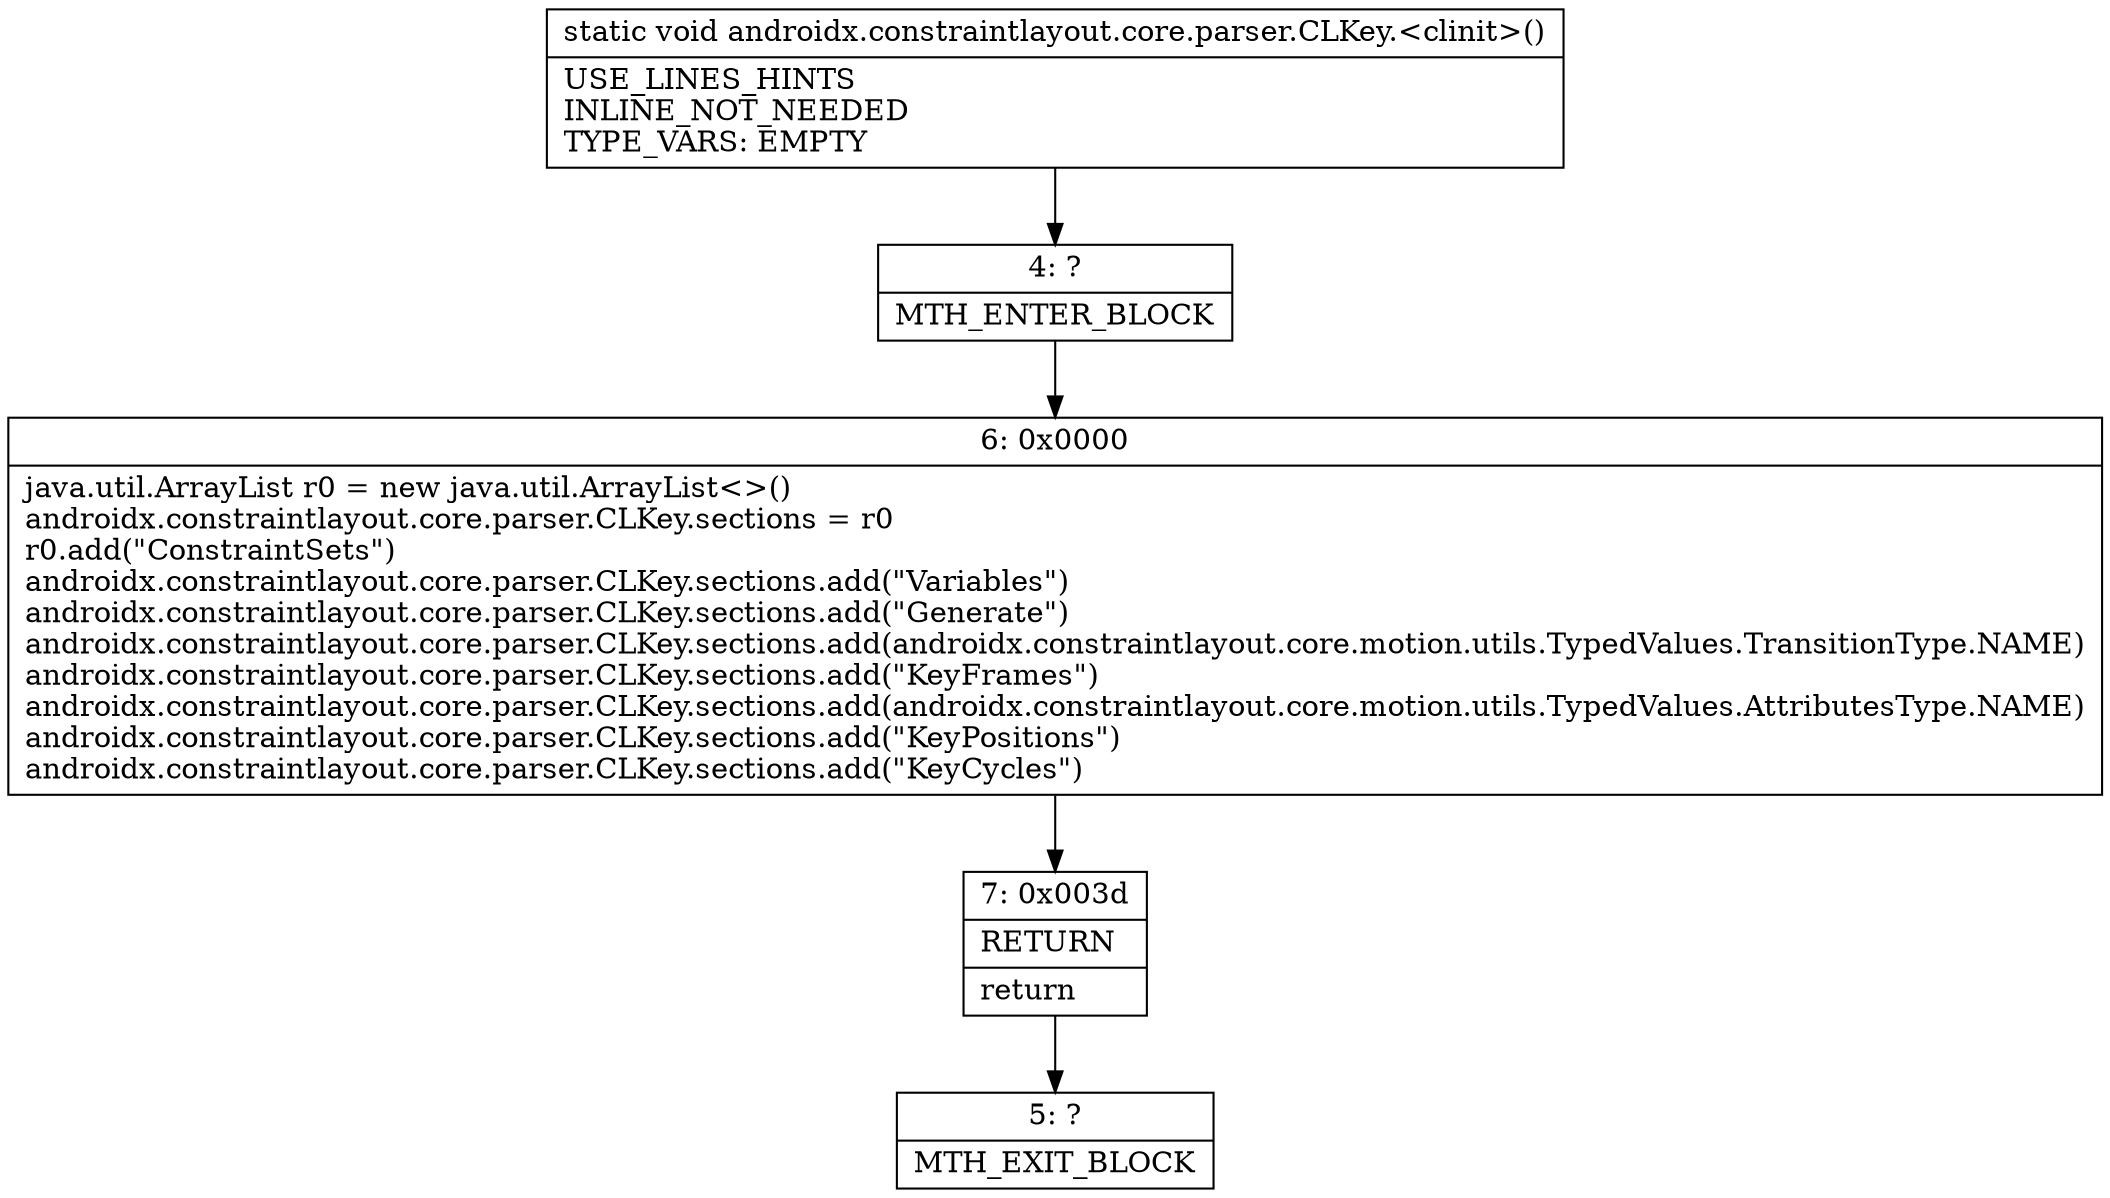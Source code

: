 digraph "CFG forandroidx.constraintlayout.core.parser.CLKey.\<clinit\>()V" {
Node_4 [shape=record,label="{4\:\ ?|MTH_ENTER_BLOCK\l}"];
Node_6 [shape=record,label="{6\:\ 0x0000|java.util.ArrayList r0 = new java.util.ArrayList\<\>()\landroidx.constraintlayout.core.parser.CLKey.sections = r0\lr0.add(\"ConstraintSets\")\landroidx.constraintlayout.core.parser.CLKey.sections.add(\"Variables\")\landroidx.constraintlayout.core.parser.CLKey.sections.add(\"Generate\")\landroidx.constraintlayout.core.parser.CLKey.sections.add(androidx.constraintlayout.core.motion.utils.TypedValues.TransitionType.NAME)\landroidx.constraintlayout.core.parser.CLKey.sections.add(\"KeyFrames\")\landroidx.constraintlayout.core.parser.CLKey.sections.add(androidx.constraintlayout.core.motion.utils.TypedValues.AttributesType.NAME)\landroidx.constraintlayout.core.parser.CLKey.sections.add(\"KeyPositions\")\landroidx.constraintlayout.core.parser.CLKey.sections.add(\"KeyCycles\")\l}"];
Node_7 [shape=record,label="{7\:\ 0x003d|RETURN\l|return\l}"];
Node_5 [shape=record,label="{5\:\ ?|MTH_EXIT_BLOCK\l}"];
MethodNode[shape=record,label="{static void androidx.constraintlayout.core.parser.CLKey.\<clinit\>()  | USE_LINES_HINTS\lINLINE_NOT_NEEDED\lTYPE_VARS: EMPTY\l}"];
MethodNode -> Node_4;Node_4 -> Node_6;
Node_6 -> Node_7;
Node_7 -> Node_5;
}

